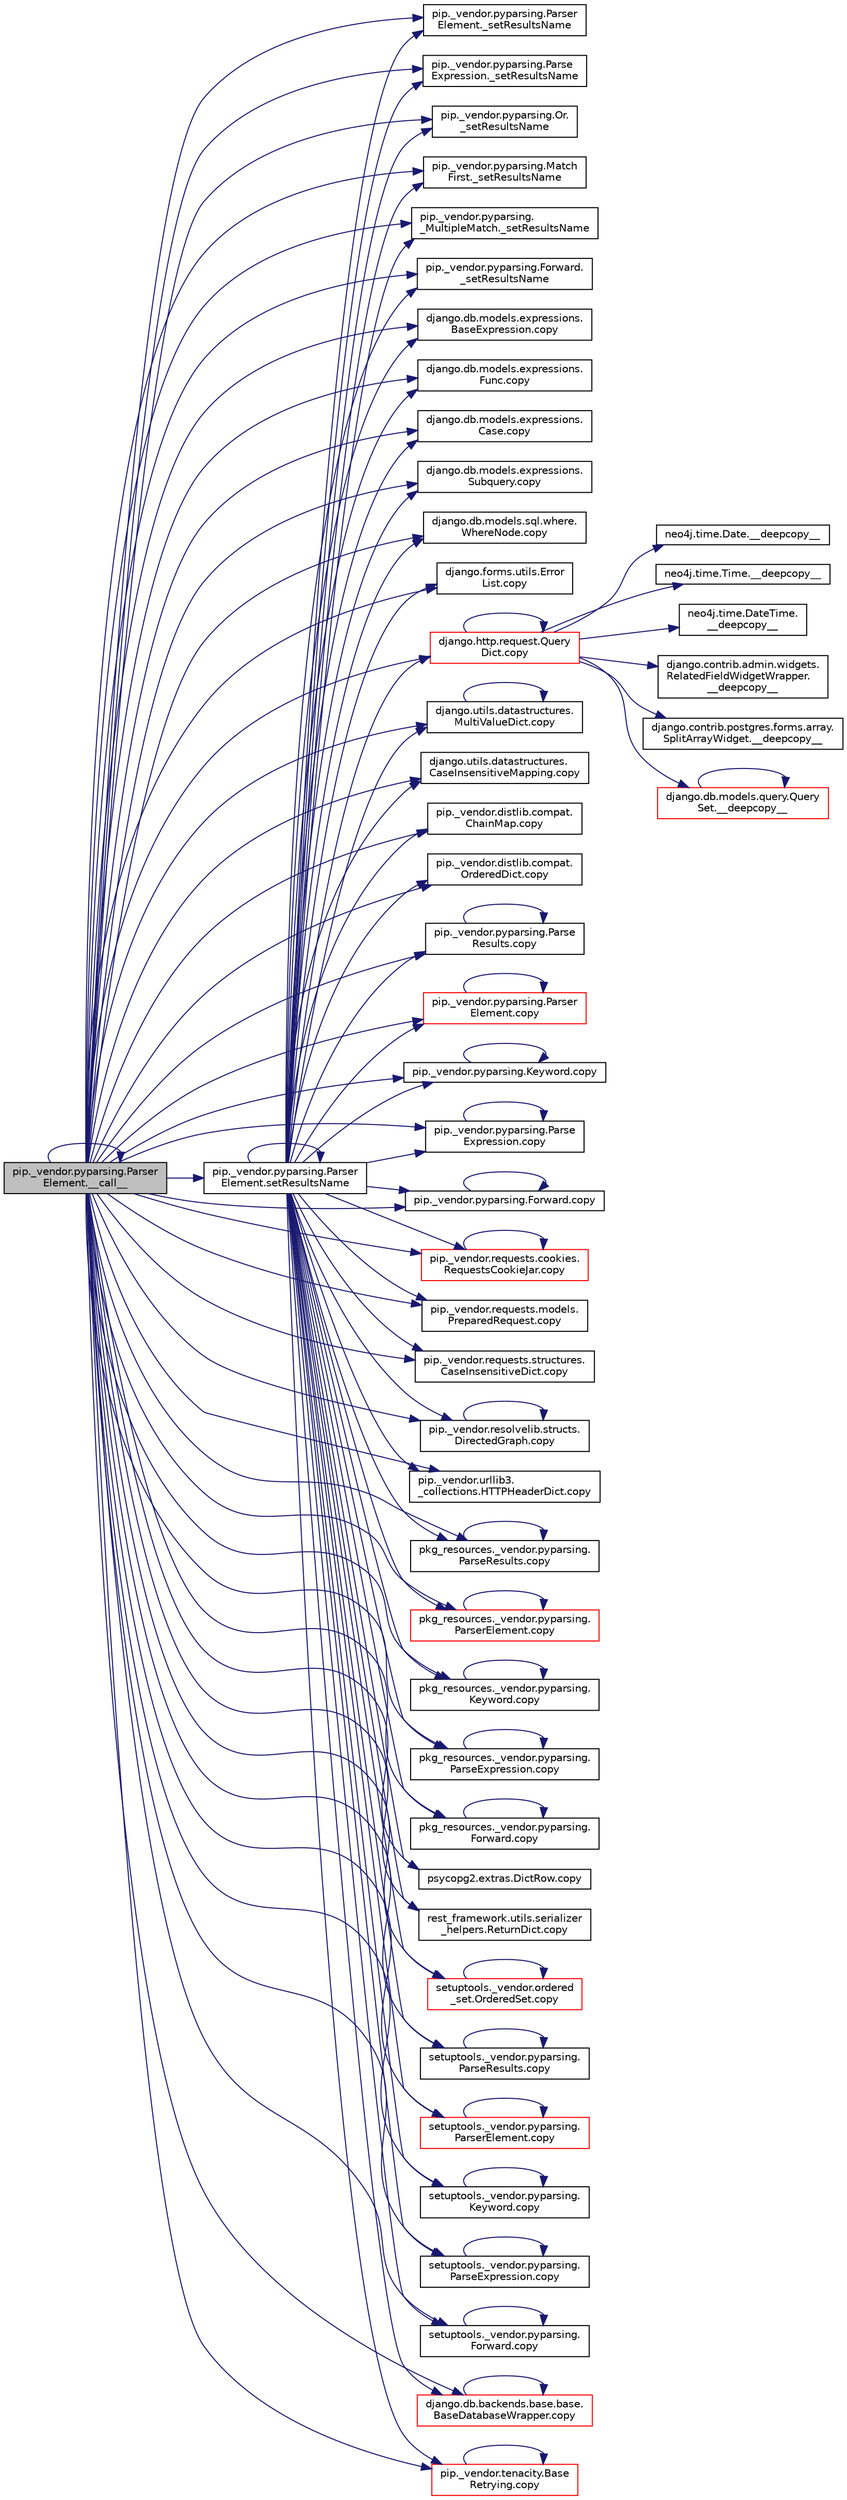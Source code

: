 digraph "pip._vendor.pyparsing.ParserElement.__call__"
{
 // LATEX_PDF_SIZE
  edge [fontname="Helvetica",fontsize="10",labelfontname="Helvetica",labelfontsize="10"];
  node [fontname="Helvetica",fontsize="10",shape=record];
  rankdir="LR";
  Node1 [label="pip._vendor.pyparsing.Parser\lElement.__call__",height=0.2,width=0.4,color="black", fillcolor="grey75", style="filled", fontcolor="black",tooltip=" "];
  Node1 -> Node1 [color="midnightblue",fontsize="10",style="solid",fontname="Helvetica"];
  Node1 -> Node2 [color="midnightblue",fontsize="10",style="solid",fontname="Helvetica"];
  Node2 [label="pip._vendor.pyparsing.Parser\lElement._setResultsName",height=0.2,width=0.4,color="black", fillcolor="white", style="filled",URL="$df/d7f/classpip_1_1__vendor_1_1pyparsing_1_1_parser_element.html#a23ccc613a2e5623ec69883d0e22186f4",tooltip=" "];
  Node1 -> Node3 [color="midnightblue",fontsize="10",style="solid",fontname="Helvetica"];
  Node3 [label="pip._vendor.pyparsing.Parse\lExpression._setResultsName",height=0.2,width=0.4,color="black", fillcolor="white", style="filled",URL="$d3/d90/classpip_1_1__vendor_1_1pyparsing_1_1_parse_expression.html#ab76e234e75f73812822721985daa67a3",tooltip=" "];
  Node1 -> Node4 [color="midnightblue",fontsize="10",style="solid",fontname="Helvetica"];
  Node4 [label="pip._vendor.pyparsing.Or.\l_setResultsName",height=0.2,width=0.4,color="black", fillcolor="white", style="filled",URL="$dd/d35/classpip_1_1__vendor_1_1pyparsing_1_1_or.html#a59c7801eb30b5e6bb30d281df4f37d5f",tooltip=" "];
  Node1 -> Node5 [color="midnightblue",fontsize="10",style="solid",fontname="Helvetica"];
  Node5 [label="pip._vendor.pyparsing.Match\lFirst._setResultsName",height=0.2,width=0.4,color="black", fillcolor="white", style="filled",URL="$d6/d76/classpip_1_1__vendor_1_1pyparsing_1_1_match_first.html#ac21630f0e9955fb3ef58cb207e721faf",tooltip=" "];
  Node1 -> Node6 [color="midnightblue",fontsize="10",style="solid",fontname="Helvetica"];
  Node6 [label="pip._vendor.pyparsing.\l_MultipleMatch._setResultsName",height=0.2,width=0.4,color="black", fillcolor="white", style="filled",URL="$d8/df0/classpip_1_1__vendor_1_1pyparsing_1_1___multiple_match.html#a61f2df9efc16ae76d5ba3c1937e5189d",tooltip=" "];
  Node1 -> Node7 [color="midnightblue",fontsize="10",style="solid",fontname="Helvetica"];
  Node7 [label="pip._vendor.pyparsing.Forward.\l_setResultsName",height=0.2,width=0.4,color="black", fillcolor="white", style="filled",URL="$de/dd9/classpip_1_1__vendor_1_1pyparsing_1_1_forward.html#a40a2f37a88ca9a09c305355a8bb34e8a",tooltip=" "];
  Node1 -> Node8 [color="midnightblue",fontsize="10",style="solid",fontname="Helvetica"];
  Node8 [label="django.db.models.expressions.\lBaseExpression.copy",height=0.2,width=0.4,color="black", fillcolor="white", style="filled",URL="$de/d6b/classdjango_1_1db_1_1models_1_1expressions_1_1_base_expression.html#afa2dc964631476d4b33896c1d8fbb291",tooltip=" "];
  Node1 -> Node9 [color="midnightblue",fontsize="10",style="solid",fontname="Helvetica"];
  Node9 [label="django.db.models.expressions.\lFunc.copy",height=0.2,width=0.4,color="black", fillcolor="white", style="filled",URL="$d8/d57/classdjango_1_1db_1_1models_1_1expressions_1_1_func.html#a46db61ba5b52127f08d7efb8b7d1ddd2",tooltip=" "];
  Node1 -> Node10 [color="midnightblue",fontsize="10",style="solid",fontname="Helvetica"];
  Node10 [label="django.db.models.expressions.\lCase.copy",height=0.2,width=0.4,color="black", fillcolor="white", style="filled",URL="$dc/dfd/classdjango_1_1db_1_1models_1_1expressions_1_1_case.html#aceed1eda89585762f9ab19160209a3d7",tooltip=" "];
  Node1 -> Node11 [color="midnightblue",fontsize="10",style="solid",fontname="Helvetica"];
  Node11 [label="django.db.models.expressions.\lSubquery.copy",height=0.2,width=0.4,color="black", fillcolor="white", style="filled",URL="$d9/dc7/classdjango_1_1db_1_1models_1_1expressions_1_1_subquery.html#a3b4faa6d47d163289d175dd11e0aeec8",tooltip=" "];
  Node1 -> Node12 [color="midnightblue",fontsize="10",style="solid",fontname="Helvetica"];
  Node12 [label="django.db.models.sql.where.\lWhereNode.copy",height=0.2,width=0.4,color="black", fillcolor="white", style="filled",URL="$db/da3/classdjango_1_1db_1_1models_1_1sql_1_1where_1_1_where_node.html#aca6b303a34ab7ee1b8f08ffbe3a74856",tooltip=" "];
  Node1 -> Node13 [color="midnightblue",fontsize="10",style="solid",fontname="Helvetica"];
  Node13 [label="django.forms.utils.Error\lList.copy",height=0.2,width=0.4,color="black", fillcolor="white", style="filled",URL="$da/def/classdjango_1_1forms_1_1utils_1_1_error_list.html#ad1519f3b1cd301dc53dce8a20258b660",tooltip=" "];
  Node1 -> Node14 [color="midnightblue",fontsize="10",style="solid",fontname="Helvetica"];
  Node14 [label="django.http.request.Query\lDict.copy",height=0.2,width=0.4,color="red", fillcolor="white", style="filled",URL="$d3/dd6/classdjango_1_1http_1_1request_1_1_query_dict.html#ae0e3cea351ea34f0e9139f73870da81e",tooltip=" "];
  Node14 -> Node15 [color="midnightblue",fontsize="10",style="solid",fontname="Helvetica"];
  Node15 [label="neo4j.time.Date.__deepcopy__",height=0.2,width=0.4,color="black", fillcolor="white", style="filled",URL="$d1/d6f/classneo4j_1_1time_1_1_date.html#a1ef89be8a7b1993f02bb0267c8c4ee37",tooltip=" "];
  Node14 -> Node16 [color="midnightblue",fontsize="10",style="solid",fontname="Helvetica"];
  Node16 [label="neo4j.time.Time.__deepcopy__",height=0.2,width=0.4,color="black", fillcolor="white", style="filled",URL="$db/d2a/classneo4j_1_1time_1_1_time.html#aa24d1dfef70b4976848f7c06b94ef234",tooltip=" "];
  Node14 -> Node17 [color="midnightblue",fontsize="10",style="solid",fontname="Helvetica"];
  Node17 [label="neo4j.time.DateTime.\l__deepcopy__",height=0.2,width=0.4,color="black", fillcolor="white", style="filled",URL="$d4/dcd/classneo4j_1_1time_1_1_date_time.html#a7b2862bdc94bc1dbcf220c896fd5f85c",tooltip=" "];
  Node14 -> Node18 [color="midnightblue",fontsize="10",style="solid",fontname="Helvetica"];
  Node18 [label="django.contrib.admin.widgets.\lRelatedFieldWidgetWrapper.\l__deepcopy__",height=0.2,width=0.4,color="black", fillcolor="white", style="filled",URL="$d0/df0/classdjango_1_1contrib_1_1admin_1_1widgets_1_1_related_field_widget_wrapper.html#ad065c20a49a827c7ec7a58d107b9c7a0",tooltip=" "];
  Node14 -> Node19 [color="midnightblue",fontsize="10",style="solid",fontname="Helvetica"];
  Node19 [label="django.contrib.postgres.forms.array.\lSplitArrayWidget.__deepcopy__",height=0.2,width=0.4,color="black", fillcolor="white", style="filled",URL="$d3/d50/classdjango_1_1contrib_1_1postgres_1_1forms_1_1array_1_1_split_array_widget.html#a605187e5bc3d790a53c0cc1f4b1b82fe",tooltip=" "];
  Node14 -> Node20 [color="midnightblue",fontsize="10",style="solid",fontname="Helvetica"];
  Node20 [label="django.db.models.query.Query\lSet.__deepcopy__",height=0.2,width=0.4,color="red", fillcolor="white", style="filled",URL="$dd/d94/classdjango_1_1db_1_1models_1_1query_1_1_query_set.html#a280d2ca40012f7711a9d604568dc45a5",tooltip="PYTHON MAGIC METHODS #."];
  Node20 -> Node20 [color="midnightblue",fontsize="10",style="solid",fontname="Helvetica"];
  Node14 -> Node14 [color="midnightblue",fontsize="10",style="solid",fontname="Helvetica"];
  Node1 -> Node1526 [color="midnightblue",fontsize="10",style="solid",fontname="Helvetica"];
  Node1526 [label="django.utils.datastructures.\lMultiValueDict.copy",height=0.2,width=0.4,color="black", fillcolor="white", style="filled",URL="$d5/d02/classdjango_1_1utils_1_1datastructures_1_1_multi_value_dict.html#abdabfcb518a82359daae7eca32c1eb71",tooltip=" "];
  Node1526 -> Node1526 [color="midnightblue",fontsize="10",style="solid",fontname="Helvetica"];
  Node1 -> Node1527 [color="midnightblue",fontsize="10",style="solid",fontname="Helvetica"];
  Node1527 [label="django.utils.datastructures.\lCaseInsensitiveMapping.copy",height=0.2,width=0.4,color="black", fillcolor="white", style="filled",URL="$d4/dc5/classdjango_1_1utils_1_1datastructures_1_1_case_insensitive_mapping.html#a4d2b3c5a2b46d9c9345350692654d1ba",tooltip=" "];
  Node1 -> Node1528 [color="midnightblue",fontsize="10",style="solid",fontname="Helvetica"];
  Node1528 [label="pip._vendor.distlib.compat.\lChainMap.copy",height=0.2,width=0.4,color="black", fillcolor="white", style="filled",URL="$d2/d2d/classpip_1_1__vendor_1_1distlib_1_1compat_1_1_chain_map.html#a79bb031e9815e2b0758e592e77fee435",tooltip=" "];
  Node1 -> Node1529 [color="midnightblue",fontsize="10",style="solid",fontname="Helvetica"];
  Node1529 [label="pip._vendor.distlib.compat.\lOrderedDict.copy",height=0.2,width=0.4,color="black", fillcolor="white", style="filled",URL="$d8/dae/classpip_1_1__vendor_1_1distlib_1_1compat_1_1_ordered_dict.html#aeb6f65561b7f0b7502e895d21754dc87",tooltip=" "];
  Node1 -> Node1530 [color="midnightblue",fontsize="10",style="solid",fontname="Helvetica"];
  Node1530 [label="pip._vendor.pyparsing.Parse\lResults.copy",height=0.2,width=0.4,color="black", fillcolor="white", style="filled",URL="$d3/d5b/classpip_1_1__vendor_1_1pyparsing_1_1_parse_results.html#ad78b103022f20dd4457aea6f28db7cf3",tooltip=" "];
  Node1530 -> Node1530 [color="midnightblue",fontsize="10",style="solid",fontname="Helvetica"];
  Node1 -> Node1531 [color="midnightblue",fontsize="10",style="solid",fontname="Helvetica"];
  Node1531 [label="pip._vendor.pyparsing.Parser\lElement.copy",height=0.2,width=0.4,color="red", fillcolor="white", style="filled",URL="$df/d7f/classpip_1_1__vendor_1_1pyparsing_1_1_parser_element.html#a75be54cde38c4a6293d9518caf6fc43b",tooltip=" "];
  Node1531 -> Node1531 [color="midnightblue",fontsize="10",style="solid",fontname="Helvetica"];
  Node1 -> Node1560 [color="midnightblue",fontsize="10",style="solid",fontname="Helvetica"];
  Node1560 [label="pip._vendor.pyparsing.Keyword.copy",height=0.2,width=0.4,color="black", fillcolor="white", style="filled",URL="$d3/d6f/classpip_1_1__vendor_1_1pyparsing_1_1_keyword.html#afff45f4f834d3fd2e30847f31978fe81",tooltip=" "];
  Node1560 -> Node1560 [color="midnightblue",fontsize="10",style="solid",fontname="Helvetica"];
  Node1 -> Node1561 [color="midnightblue",fontsize="10",style="solid",fontname="Helvetica"];
  Node1561 [label="pip._vendor.pyparsing.Parse\lExpression.copy",height=0.2,width=0.4,color="black", fillcolor="white", style="filled",URL="$d3/d90/classpip_1_1__vendor_1_1pyparsing_1_1_parse_expression.html#a86fe5bce370ec91fa10691ae2b0cb07a",tooltip=" "];
  Node1561 -> Node1561 [color="midnightblue",fontsize="10",style="solid",fontname="Helvetica"];
  Node1 -> Node1562 [color="midnightblue",fontsize="10",style="solid",fontname="Helvetica"];
  Node1562 [label="pip._vendor.pyparsing.Forward.copy",height=0.2,width=0.4,color="black", fillcolor="white", style="filled",URL="$de/dd9/classpip_1_1__vendor_1_1pyparsing_1_1_forward.html#a7adf9a89cc8eee3ce83a1dc689bdeb7e",tooltip=" "];
  Node1562 -> Node1562 [color="midnightblue",fontsize="10",style="solid",fontname="Helvetica"];
  Node1 -> Node1563 [color="midnightblue",fontsize="10",style="solid",fontname="Helvetica"];
  Node1563 [label="pip._vendor.requests.cookies.\lRequestsCookieJar.copy",height=0.2,width=0.4,color="red", fillcolor="white", style="filled",URL="$d9/d08/classpip_1_1__vendor_1_1requests_1_1cookies_1_1_requests_cookie_jar.html#a801ff4488eff857bc42bd3bf58972ad3",tooltip=" "];
  Node1563 -> Node1563 [color="midnightblue",fontsize="10",style="solid",fontname="Helvetica"];
  Node1 -> Node1565 [color="midnightblue",fontsize="10",style="solid",fontname="Helvetica"];
  Node1565 [label="pip._vendor.requests.models.\lPreparedRequest.copy",height=0.2,width=0.4,color="black", fillcolor="white", style="filled",URL="$d2/d5c/classpip_1_1__vendor_1_1requests_1_1models_1_1_prepared_request.html#a5b5d99f03817bf8a966f5e83fcd099d3",tooltip=" "];
  Node1 -> Node1566 [color="midnightblue",fontsize="10",style="solid",fontname="Helvetica"];
  Node1566 [label="pip._vendor.requests.structures.\lCaseInsensitiveDict.copy",height=0.2,width=0.4,color="black", fillcolor="white", style="filled",URL="$d3/de3/classpip_1_1__vendor_1_1requests_1_1structures_1_1_case_insensitive_dict.html#ab09b26ce2f2055bd81f41caa028d0a0d",tooltip=" "];
  Node1 -> Node1567 [color="midnightblue",fontsize="10",style="solid",fontname="Helvetica"];
  Node1567 [label="pip._vendor.resolvelib.structs.\lDirectedGraph.copy",height=0.2,width=0.4,color="black", fillcolor="white", style="filled",URL="$df/de0/classpip_1_1__vendor_1_1resolvelib_1_1structs_1_1_directed_graph.html#ab09f3a6d77cd6cd7054fd4910e89ce9a",tooltip=" "];
  Node1567 -> Node1567 [color="midnightblue",fontsize="10",style="solid",fontname="Helvetica"];
  Node1 -> Node1568 [color="midnightblue",fontsize="10",style="solid",fontname="Helvetica"];
  Node1568 [label="pip._vendor.urllib3.\l_collections.HTTPHeaderDict.copy",height=0.2,width=0.4,color="black", fillcolor="white", style="filled",URL="$d8/dc7/classpip_1_1__vendor_1_1urllib3_1_1__collections_1_1_h_t_t_p_header_dict.html#ab5c4bd378ca90dc502b78b3664f50b94",tooltip=" "];
  Node1 -> Node1569 [color="midnightblue",fontsize="10",style="solid",fontname="Helvetica"];
  Node1569 [label="pkg_resources._vendor.pyparsing.\lParseResults.copy",height=0.2,width=0.4,color="black", fillcolor="white", style="filled",URL="$d3/d93/classpkg__resources_1_1__vendor_1_1pyparsing_1_1_parse_results.html#a2a61c21c96962723ec37cbbec5f3e583",tooltip=" "];
  Node1569 -> Node1569 [color="midnightblue",fontsize="10",style="solid",fontname="Helvetica"];
  Node1 -> Node1570 [color="midnightblue",fontsize="10",style="solid",fontname="Helvetica"];
  Node1570 [label="pkg_resources._vendor.pyparsing.\lParserElement.copy",height=0.2,width=0.4,color="red", fillcolor="white", style="filled",URL="$de/df0/classpkg__resources_1_1__vendor_1_1pyparsing_1_1_parser_element.html#a4bd956ef315744a6fda3bfa660121750",tooltip=" "];
  Node1570 -> Node1570 [color="midnightblue",fontsize="10",style="solid",fontname="Helvetica"];
  Node1 -> Node1574 [color="midnightblue",fontsize="10",style="solid",fontname="Helvetica"];
  Node1574 [label="pkg_resources._vendor.pyparsing.\lKeyword.copy",height=0.2,width=0.4,color="black", fillcolor="white", style="filled",URL="$d2/d24/classpkg__resources_1_1__vendor_1_1pyparsing_1_1_keyword.html#a52488aef63a7f6685d6f7f647c571fec",tooltip=" "];
  Node1574 -> Node1574 [color="midnightblue",fontsize="10",style="solid",fontname="Helvetica"];
  Node1 -> Node1575 [color="midnightblue",fontsize="10",style="solid",fontname="Helvetica"];
  Node1575 [label="pkg_resources._vendor.pyparsing.\lParseExpression.copy",height=0.2,width=0.4,color="black", fillcolor="white", style="filled",URL="$d4/d3a/classpkg__resources_1_1__vendor_1_1pyparsing_1_1_parse_expression.html#a933c4e7e560659c0b4db924fc3ee65bf",tooltip=" "];
  Node1575 -> Node1575 [color="midnightblue",fontsize="10",style="solid",fontname="Helvetica"];
  Node1 -> Node1576 [color="midnightblue",fontsize="10",style="solid",fontname="Helvetica"];
  Node1576 [label="pkg_resources._vendor.pyparsing.\lForward.copy",height=0.2,width=0.4,color="black", fillcolor="white", style="filled",URL="$da/d8a/classpkg__resources_1_1__vendor_1_1pyparsing_1_1_forward.html#a6fbcb53f442c389dce526b5e503c48a6",tooltip=" "];
  Node1576 -> Node1576 [color="midnightblue",fontsize="10",style="solid",fontname="Helvetica"];
  Node1 -> Node1577 [color="midnightblue",fontsize="10",style="solid",fontname="Helvetica"];
  Node1577 [label="psycopg2.extras.DictRow.copy",height=0.2,width=0.4,color="black", fillcolor="white", style="filled",URL="$dc/d7b/classpsycopg2_1_1extras_1_1_dict_row.html#ad8635e0a7849a196e38b232c83cf5af3",tooltip=" "];
  Node1 -> Node1578 [color="midnightblue",fontsize="10",style="solid",fontname="Helvetica"];
  Node1578 [label="rest_framework.utils.serializer\l_helpers.ReturnDict.copy",height=0.2,width=0.4,color="black", fillcolor="white", style="filled",URL="$d5/d3a/classrest__framework_1_1utils_1_1serializer__helpers_1_1_return_dict.html#acf2178cabe9985c090aae274dc9fe991",tooltip=" "];
  Node1 -> Node1579 [color="midnightblue",fontsize="10",style="solid",fontname="Helvetica"];
  Node1579 [label="setuptools._vendor.ordered\l_set.OrderedSet.copy",height=0.2,width=0.4,color="red", fillcolor="white", style="filled",URL="$d0/d40/classsetuptools_1_1__vendor_1_1ordered__set_1_1_ordered_set.html#a84224c403039b9dac5d2794d85073053",tooltip=" "];
  Node1579 -> Node1579 [color="midnightblue",fontsize="10",style="solid",fontname="Helvetica"];
  Node1 -> Node2216 [color="midnightblue",fontsize="10",style="solid",fontname="Helvetica"];
  Node2216 [label="setuptools._vendor.pyparsing.\lParseResults.copy",height=0.2,width=0.4,color="black", fillcolor="white", style="filled",URL="$df/d77/classsetuptools_1_1__vendor_1_1pyparsing_1_1_parse_results.html#a5783f341eb651c8c6e2f3b0713afe18b",tooltip=" "];
  Node2216 -> Node2216 [color="midnightblue",fontsize="10",style="solid",fontname="Helvetica"];
  Node1 -> Node2217 [color="midnightblue",fontsize="10",style="solid",fontname="Helvetica"];
  Node2217 [label="setuptools._vendor.pyparsing.\lParserElement.copy",height=0.2,width=0.4,color="red", fillcolor="white", style="filled",URL="$d9/d25/classsetuptools_1_1__vendor_1_1pyparsing_1_1_parser_element.html#a8bb074071dc9fc5f473a5e93459b8ddb",tooltip=" "];
  Node2217 -> Node2217 [color="midnightblue",fontsize="10",style="solid",fontname="Helvetica"];
  Node1 -> Node2221 [color="midnightblue",fontsize="10",style="solid",fontname="Helvetica"];
  Node2221 [label="setuptools._vendor.pyparsing.\lKeyword.copy",height=0.2,width=0.4,color="black", fillcolor="white", style="filled",URL="$db/d21/classsetuptools_1_1__vendor_1_1pyparsing_1_1_keyword.html#a4755042f0debfca0e86a468001a77957",tooltip=" "];
  Node2221 -> Node2221 [color="midnightblue",fontsize="10",style="solid",fontname="Helvetica"];
  Node1 -> Node2222 [color="midnightblue",fontsize="10",style="solid",fontname="Helvetica"];
  Node2222 [label="setuptools._vendor.pyparsing.\lParseExpression.copy",height=0.2,width=0.4,color="black", fillcolor="white", style="filled",URL="$d5/d4b/classsetuptools_1_1__vendor_1_1pyparsing_1_1_parse_expression.html#a89003b24141914059976d66bd492f161",tooltip=" "];
  Node2222 -> Node2222 [color="midnightblue",fontsize="10",style="solid",fontname="Helvetica"];
  Node1 -> Node2223 [color="midnightblue",fontsize="10",style="solid",fontname="Helvetica"];
  Node2223 [label="setuptools._vendor.pyparsing.\lForward.copy",height=0.2,width=0.4,color="black", fillcolor="white", style="filled",URL="$d2/ddc/classsetuptools_1_1__vendor_1_1pyparsing_1_1_forward.html#ab4bece014b10ec330acf69fb8aaa36ab",tooltip=" "];
  Node2223 -> Node2223 [color="midnightblue",fontsize="10",style="solid",fontname="Helvetica"];
  Node1 -> Node522 [color="midnightblue",fontsize="10",style="solid",fontname="Helvetica"];
  Node522 [label="django.db.backends.base.base.\lBaseDatabaseWrapper.copy",height=0.2,width=0.4,color="red", fillcolor="white", style="filled",URL="$d2/d62/classdjango_1_1db_1_1backends_1_1base_1_1base_1_1_base_database_wrapper.html#a0957cec6cdc61cd177397273bb476834",tooltip=" "];
  Node522 -> Node522 [color="midnightblue",fontsize="10",style="solid",fontname="Helvetica"];
  Node1 -> Node2224 [color="midnightblue",fontsize="10",style="solid",fontname="Helvetica"];
  Node2224 [label="pip._vendor.tenacity.Base\lRetrying.copy",height=0.2,width=0.4,color="red", fillcolor="white", style="filled",URL="$d2/d69/classpip_1_1__vendor_1_1tenacity_1_1_base_retrying.html#ab5c09e65ae6e2adebba1441b10bd57a9",tooltip=" "];
  Node2224 -> Node2224 [color="midnightblue",fontsize="10",style="solid",fontname="Helvetica"];
  Node1 -> Node5538 [color="midnightblue",fontsize="10",style="solid",fontname="Helvetica"];
  Node5538 [label="pip._vendor.pyparsing.Parser\lElement.setResultsName",height=0.2,width=0.4,color="black", fillcolor="white", style="filled",URL="$df/d7f/classpip_1_1__vendor_1_1pyparsing_1_1_parser_element.html#ab7887526af9674a6b7969bd4d9756bf9",tooltip=" "];
  Node5538 -> Node2 [color="midnightblue",fontsize="10",style="solid",fontname="Helvetica"];
  Node5538 -> Node3 [color="midnightblue",fontsize="10",style="solid",fontname="Helvetica"];
  Node5538 -> Node4 [color="midnightblue",fontsize="10",style="solid",fontname="Helvetica"];
  Node5538 -> Node5 [color="midnightblue",fontsize="10",style="solid",fontname="Helvetica"];
  Node5538 -> Node6 [color="midnightblue",fontsize="10",style="solid",fontname="Helvetica"];
  Node5538 -> Node7 [color="midnightblue",fontsize="10",style="solid",fontname="Helvetica"];
  Node5538 -> Node8 [color="midnightblue",fontsize="10",style="solid",fontname="Helvetica"];
  Node5538 -> Node9 [color="midnightblue",fontsize="10",style="solid",fontname="Helvetica"];
  Node5538 -> Node10 [color="midnightblue",fontsize="10",style="solid",fontname="Helvetica"];
  Node5538 -> Node11 [color="midnightblue",fontsize="10",style="solid",fontname="Helvetica"];
  Node5538 -> Node12 [color="midnightblue",fontsize="10",style="solid",fontname="Helvetica"];
  Node5538 -> Node13 [color="midnightblue",fontsize="10",style="solid",fontname="Helvetica"];
  Node5538 -> Node14 [color="midnightblue",fontsize="10",style="solid",fontname="Helvetica"];
  Node5538 -> Node1526 [color="midnightblue",fontsize="10",style="solid",fontname="Helvetica"];
  Node5538 -> Node1527 [color="midnightblue",fontsize="10",style="solid",fontname="Helvetica"];
  Node5538 -> Node1528 [color="midnightblue",fontsize="10",style="solid",fontname="Helvetica"];
  Node5538 -> Node1529 [color="midnightblue",fontsize="10",style="solid",fontname="Helvetica"];
  Node5538 -> Node1530 [color="midnightblue",fontsize="10",style="solid",fontname="Helvetica"];
  Node5538 -> Node1531 [color="midnightblue",fontsize="10",style="solid",fontname="Helvetica"];
  Node5538 -> Node1560 [color="midnightblue",fontsize="10",style="solid",fontname="Helvetica"];
  Node5538 -> Node1561 [color="midnightblue",fontsize="10",style="solid",fontname="Helvetica"];
  Node5538 -> Node1562 [color="midnightblue",fontsize="10",style="solid",fontname="Helvetica"];
  Node5538 -> Node1563 [color="midnightblue",fontsize="10",style="solid",fontname="Helvetica"];
  Node5538 -> Node1565 [color="midnightblue",fontsize="10",style="solid",fontname="Helvetica"];
  Node5538 -> Node1566 [color="midnightblue",fontsize="10",style="solid",fontname="Helvetica"];
  Node5538 -> Node1567 [color="midnightblue",fontsize="10",style="solid",fontname="Helvetica"];
  Node5538 -> Node1568 [color="midnightblue",fontsize="10",style="solid",fontname="Helvetica"];
  Node5538 -> Node1569 [color="midnightblue",fontsize="10",style="solid",fontname="Helvetica"];
  Node5538 -> Node1570 [color="midnightblue",fontsize="10",style="solid",fontname="Helvetica"];
  Node5538 -> Node1574 [color="midnightblue",fontsize="10",style="solid",fontname="Helvetica"];
  Node5538 -> Node1575 [color="midnightblue",fontsize="10",style="solid",fontname="Helvetica"];
  Node5538 -> Node1576 [color="midnightblue",fontsize="10",style="solid",fontname="Helvetica"];
  Node5538 -> Node1577 [color="midnightblue",fontsize="10",style="solid",fontname="Helvetica"];
  Node5538 -> Node1578 [color="midnightblue",fontsize="10",style="solid",fontname="Helvetica"];
  Node5538 -> Node1579 [color="midnightblue",fontsize="10",style="solid",fontname="Helvetica"];
  Node5538 -> Node2216 [color="midnightblue",fontsize="10",style="solid",fontname="Helvetica"];
  Node5538 -> Node2217 [color="midnightblue",fontsize="10",style="solid",fontname="Helvetica"];
  Node5538 -> Node2221 [color="midnightblue",fontsize="10",style="solid",fontname="Helvetica"];
  Node5538 -> Node2222 [color="midnightblue",fontsize="10",style="solid",fontname="Helvetica"];
  Node5538 -> Node2223 [color="midnightblue",fontsize="10",style="solid",fontname="Helvetica"];
  Node5538 -> Node522 [color="midnightblue",fontsize="10",style="solid",fontname="Helvetica"];
  Node5538 -> Node2224 [color="midnightblue",fontsize="10",style="solid",fontname="Helvetica"];
  Node5538 -> Node5538 [color="midnightblue",fontsize="10",style="solid",fontname="Helvetica"];
}
